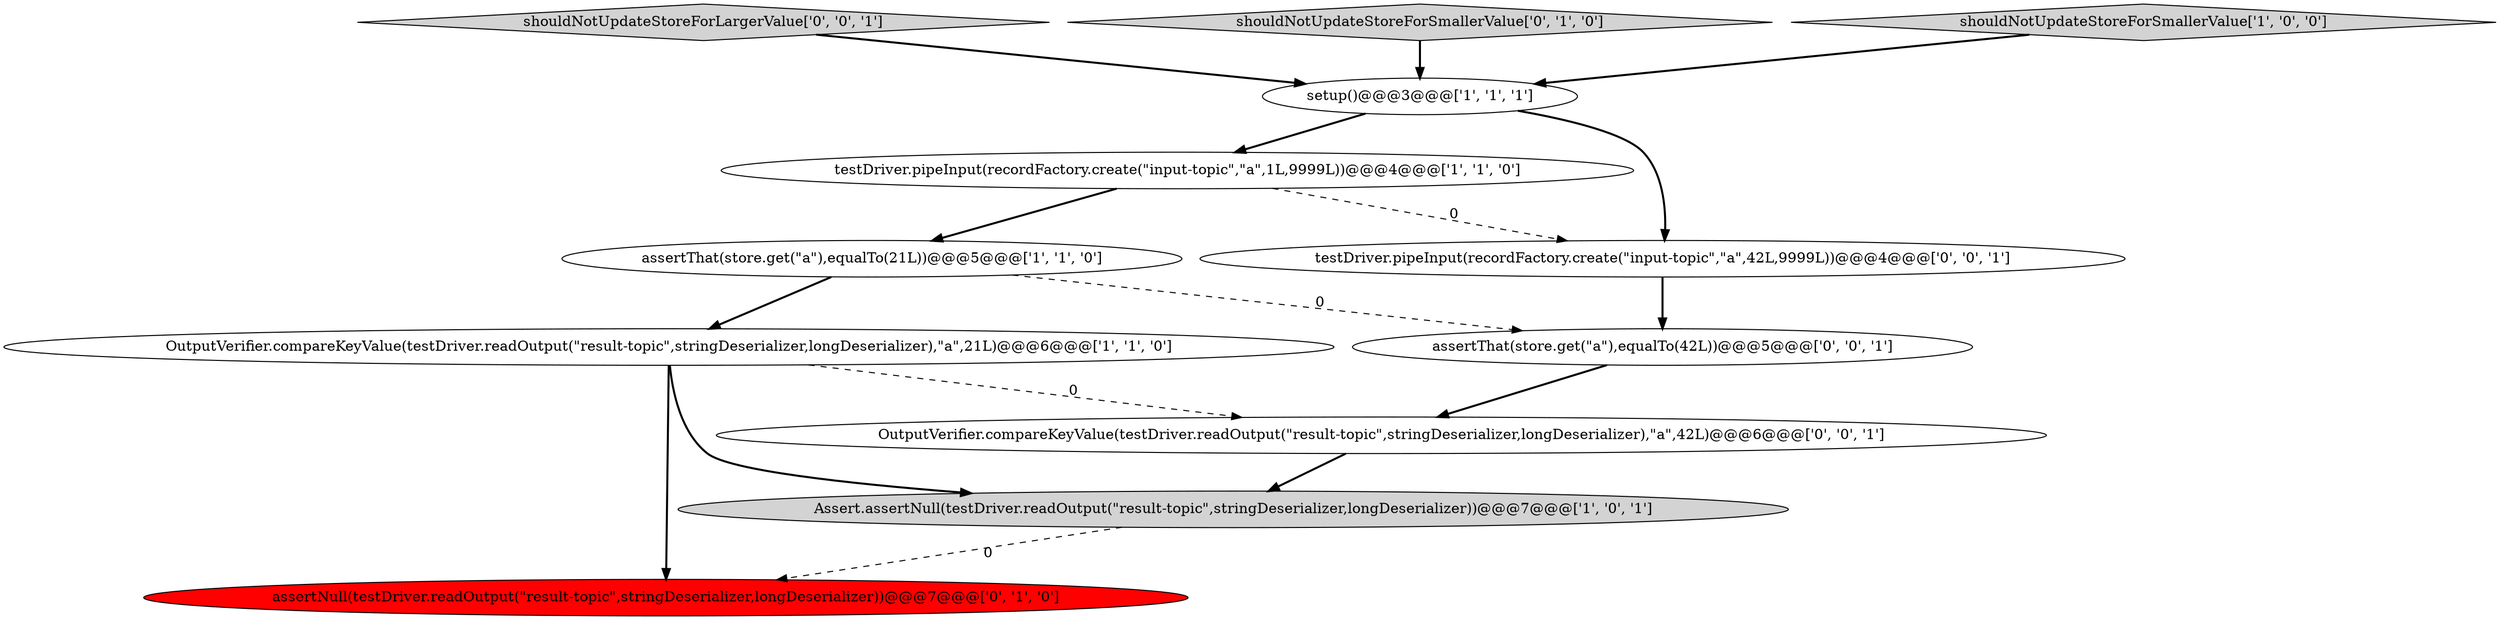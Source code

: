 digraph {
8 [style = filled, label = "OutputVerifier.compareKeyValue(testDriver.readOutput(\"result-topic\",stringDeserializer,longDeserializer),\"a\",42L)@@@6@@@['0', '0', '1']", fillcolor = white, shape = ellipse image = "AAA0AAABBB3BBB"];
11 [style = filled, label = "testDriver.pipeInput(recordFactory.create(\"input-topic\",\"a\",42L,9999L))@@@4@@@['0', '0', '1']", fillcolor = white, shape = ellipse image = "AAA0AAABBB3BBB"];
10 [style = filled, label = "shouldNotUpdateStoreForLargerValue['0', '0', '1']", fillcolor = lightgray, shape = diamond image = "AAA0AAABBB3BBB"];
6 [style = filled, label = "assertNull(testDriver.readOutput(\"result-topic\",stringDeserializer,longDeserializer))@@@7@@@['0', '1', '0']", fillcolor = red, shape = ellipse image = "AAA1AAABBB2BBB"];
9 [style = filled, label = "assertThat(store.get(\"a\"),equalTo(42L))@@@5@@@['0', '0', '1']", fillcolor = white, shape = ellipse image = "AAA0AAABBB3BBB"];
7 [style = filled, label = "shouldNotUpdateStoreForSmallerValue['0', '1', '0']", fillcolor = lightgray, shape = diamond image = "AAA0AAABBB2BBB"];
3 [style = filled, label = "shouldNotUpdateStoreForSmallerValue['1', '0', '0']", fillcolor = lightgray, shape = diamond image = "AAA0AAABBB1BBB"];
4 [style = filled, label = "assertThat(store.get(\"a\"),equalTo(21L))@@@5@@@['1', '1', '0']", fillcolor = white, shape = ellipse image = "AAA0AAABBB1BBB"];
1 [style = filled, label = "setup()@@@3@@@['1', '1', '1']", fillcolor = white, shape = ellipse image = "AAA0AAABBB1BBB"];
5 [style = filled, label = "OutputVerifier.compareKeyValue(testDriver.readOutput(\"result-topic\",stringDeserializer,longDeserializer),\"a\",21L)@@@6@@@['1', '1', '0']", fillcolor = white, shape = ellipse image = "AAA0AAABBB1BBB"];
0 [style = filled, label = "testDriver.pipeInput(recordFactory.create(\"input-topic\",\"a\",1L,9999L))@@@4@@@['1', '1', '0']", fillcolor = white, shape = ellipse image = "AAA0AAABBB1BBB"];
2 [style = filled, label = "Assert.assertNull(testDriver.readOutput(\"result-topic\",stringDeserializer,longDeserializer))@@@7@@@['1', '0', '1']", fillcolor = lightgray, shape = ellipse image = "AAA0AAABBB1BBB"];
5->8 [style = dashed, label="0"];
4->9 [style = dashed, label="0"];
5->2 [style = bold, label=""];
0->11 [style = dashed, label="0"];
7->1 [style = bold, label=""];
1->0 [style = bold, label=""];
5->6 [style = bold, label=""];
3->1 [style = bold, label=""];
8->2 [style = bold, label=""];
11->9 [style = bold, label=""];
0->4 [style = bold, label=""];
9->8 [style = bold, label=""];
4->5 [style = bold, label=""];
10->1 [style = bold, label=""];
1->11 [style = bold, label=""];
2->6 [style = dashed, label="0"];
}
